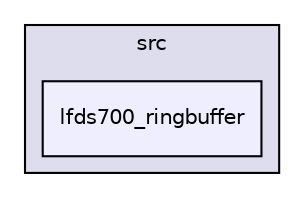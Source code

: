 digraph "UTIL/LFDS/liblfds7.0.0/liblfds700/src/lfds700_ringbuffer" {
  compound=true
  node [ fontsize="10", fontname="Helvetica"];
  edge [ labelfontsize="10", labelfontname="Helvetica"];
  subgraph clusterdir_357ec3224bf964ccbdf4f70e73c43815 {
    graph [ bgcolor="#ddddee", pencolor="black", label="src" fontname="Helvetica", fontsize="10", URL="dir_357ec3224bf964ccbdf4f70e73c43815.html"]
  dir_60fb9893782faf4b4ca4abcf9a011d61 [shape=box, label="lfds700_ringbuffer", style="filled", fillcolor="#eeeeff", pencolor="black", URL="dir_60fb9893782faf4b4ca4abcf9a011d61.html"];
  }
}
